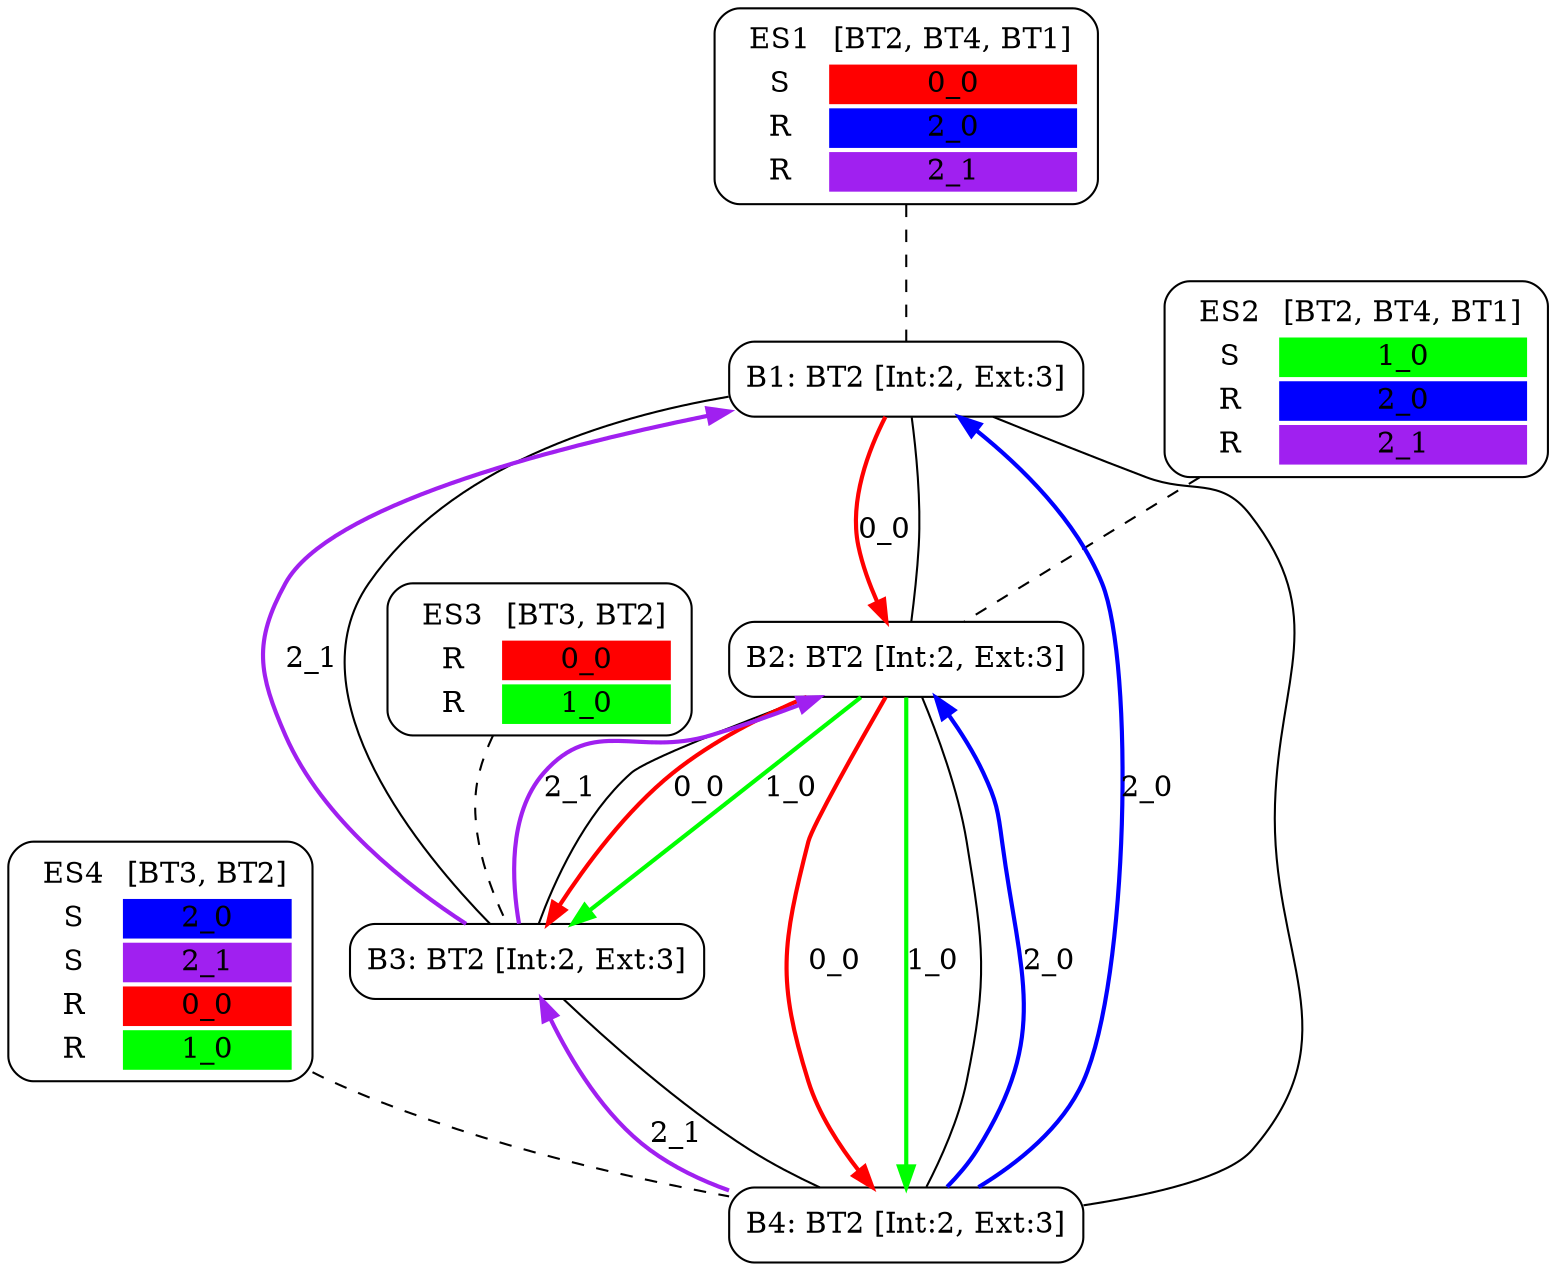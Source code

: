 digraph network {
  ES1 [ label=<<TABLE  BORDER="0"><TR> <TD ALIGN="CENTER" BORDER="0"> ES1 </TD> <TD>[BT2, BT4, BT1]</TD> </TR><TR><TD>S</TD><TD BGCOLOR="red">0_0</TD></TR>
<TR><TD>R</TD><TD BGCOLOR="blue">2_0</TD></TR>
<TR><TD>R</TD><TD BGCOLOR="purple">2_1</TD></TR>
</TABLE>> shape="box" style="rounded" ];
  ES2 [ label=<<TABLE  BORDER="0"><TR> <TD ALIGN="CENTER" BORDER="0"> ES2 </TD> <TD>[BT2, BT4, BT1]</TD> </TR><TR><TD>S</TD><TD BGCOLOR="green">1_0</TD></TR>
<TR><TD>R</TD><TD BGCOLOR="blue">2_0</TD></TR>
<TR><TD>R</TD><TD BGCOLOR="purple">2_1</TD></TR>
</TABLE>> shape="box" style="rounded" ];
  ES3 [ label=<<TABLE  BORDER="0"><TR> <TD ALIGN="CENTER" BORDER="0"> ES3 </TD> <TD>[BT3, BT2]</TD> </TR><TR><TD>R</TD><TD BGCOLOR="red">0_0</TD></TR>
<TR><TD>R</TD><TD BGCOLOR="green">1_0</TD></TR>
</TABLE>> shape="box" style="rounded" ];
  ES4 [ label=<<TABLE  BORDER="0"><TR> <TD ALIGN="CENTER" BORDER="0"> ES4 </TD> <TD>[BT3, BT2]</TD> </TR><TR><TD>S</TD><TD BGCOLOR="blue">2_0</TD></TR>
<TR><TD>S</TD><TD BGCOLOR="purple">2_1</TD></TR>
<TR><TD>R</TD><TD BGCOLOR="red">0_0</TD></TR>
<TR><TD>R</TD><TD BGCOLOR="green">1_0</TD></TR>
</TABLE>> shape="box" style="rounded" ];
  B1 [ label="B1: BT2 [Int:2, Ext:3]" shape="box" style="rounded" ];
  B2 [ label="B2: BT2 [Int:2, Ext:3]" shape="box" style="rounded" ];
  B3 [ label="B3: BT2 [Int:2, Ext:3]" shape="box" style="rounded" ];
  B4 [ label="B4: BT2 [Int:2, Ext:3]" shape="box" style="rounded" ];
  ES1 -> B1 [ style="dashed" arrowhead="none" ];
  ES2 -> B2 [ style="dashed" arrowhead="none" ];
  ES3 -> B3 [ style="dashed" arrowhead="none" ];
  ES4 -> B4 [ style="dashed" arrowhead="none" ];
  B1 -> B2 [ arrowhead="none" ];
  B1 -> B3 [ arrowhead="none" ];
  B1 -> B4 [ arrowhead="none" ];
  B2 -> B3 [ arrowhead="none" ];
  B2 -> B4 [ arrowhead="none" ];
  B3 -> B4 [ arrowhead="none" ];
  B1 -> B2 [ label="0_0" color="red" style="bold" ];
  B2 -> B3 [ label="0_0" color="red" style="bold" ];
  B2 -> B4 [ label="0_0" color="red" style="bold" ];
  B2 -> B3 [ label="1_0" color="green" style="bold" ];
  B2 -> B4 [ label="1_0" color="green" style="bold" ];
  B4 -> B1 [ label="2_0" color="blue" style="bold" ];
  B4 -> B2 [ label="2_0" color="blue" style="bold" ];
  B4 -> B3 [ label="2_1" color="purple" style="bold" ];
  B3 -> B1 [ label="2_1" color="purple" style="bold" ];
  B3 -> B2 [ label="2_1" color="purple" style="bold" ];
}
